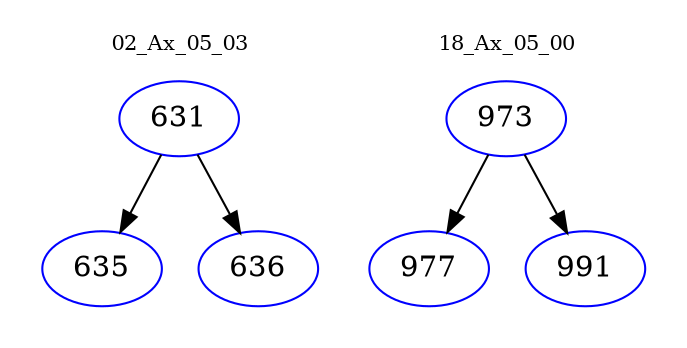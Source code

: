 digraph{
subgraph cluster_0 {
color = white
label = "02_Ax_05_03";
fontsize=10;
T0_631 [label="631", color="blue"]
T0_631 -> T0_635 [color="black"]
T0_635 [label="635", color="blue"]
T0_631 -> T0_636 [color="black"]
T0_636 [label="636", color="blue"]
}
subgraph cluster_1 {
color = white
label = "18_Ax_05_00";
fontsize=10;
T1_973 [label="973", color="blue"]
T1_973 -> T1_977 [color="black"]
T1_977 [label="977", color="blue"]
T1_973 -> T1_991 [color="black"]
T1_991 [label="991", color="blue"]
}
}
